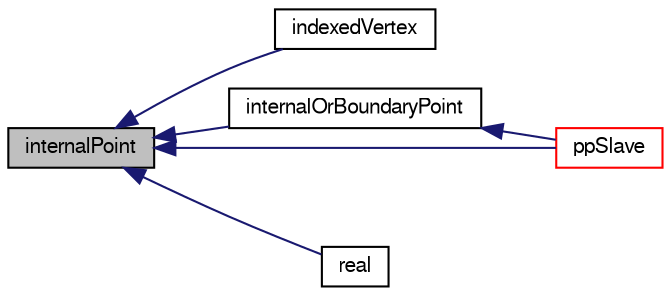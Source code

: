 digraph "internalPoint"
{
  bgcolor="transparent";
  edge [fontname="FreeSans",fontsize="10",labelfontname="FreeSans",labelfontsize="10"];
  node [fontname="FreeSans",fontsize="10",shape=record];
  rankdir="LR";
  Node72 [label="internalPoint",height=0.2,width=0.4,color="black", fillcolor="grey75", style="filled", fontcolor="black"];
  Node72 -> Node73 [dir="back",color="midnightblue",fontsize="10",style="solid",fontname="FreeSans"];
  Node73 [label="indexedVertex",height=0.2,width=0.4,color="black",URL="$a31474.html#a96525bdaca046dce8fd23e590e9879c2"];
  Node72 -> Node74 [dir="back",color="midnightblue",fontsize="10",style="solid",fontname="FreeSans"];
  Node74 [label="internalOrBoundaryPoint",height=0.2,width=0.4,color="black",URL="$a31474.html#a72f583b78c213918ed94860b4f005a5f",tooltip="Either original internal point or master of pointPair. "];
  Node74 -> Node75 [dir="back",color="midnightblue",fontsize="10",style="solid",fontname="FreeSans"];
  Node75 [label="ppSlave",height=0.2,width=0.4,color="red",URL="$a31474.html#a35b591d1d3910ed85fd53ef389629001",tooltip="Slave of a pointPair is the highest numbered one. "];
  Node72 -> Node75 [dir="back",color="midnightblue",fontsize="10",style="solid",fontname="FreeSans"];
  Node72 -> Node79 [dir="back",color="midnightblue",fontsize="10",style="solid",fontname="FreeSans"];
  Node79 [label="real",height=0.2,width=0.4,color="black",URL="$a31474.html#afbf10cc7df62643c47a820a9b41546bb",tooltip="Is this a \"real\" point on this processor, i.e. is internal or part. "];
}
